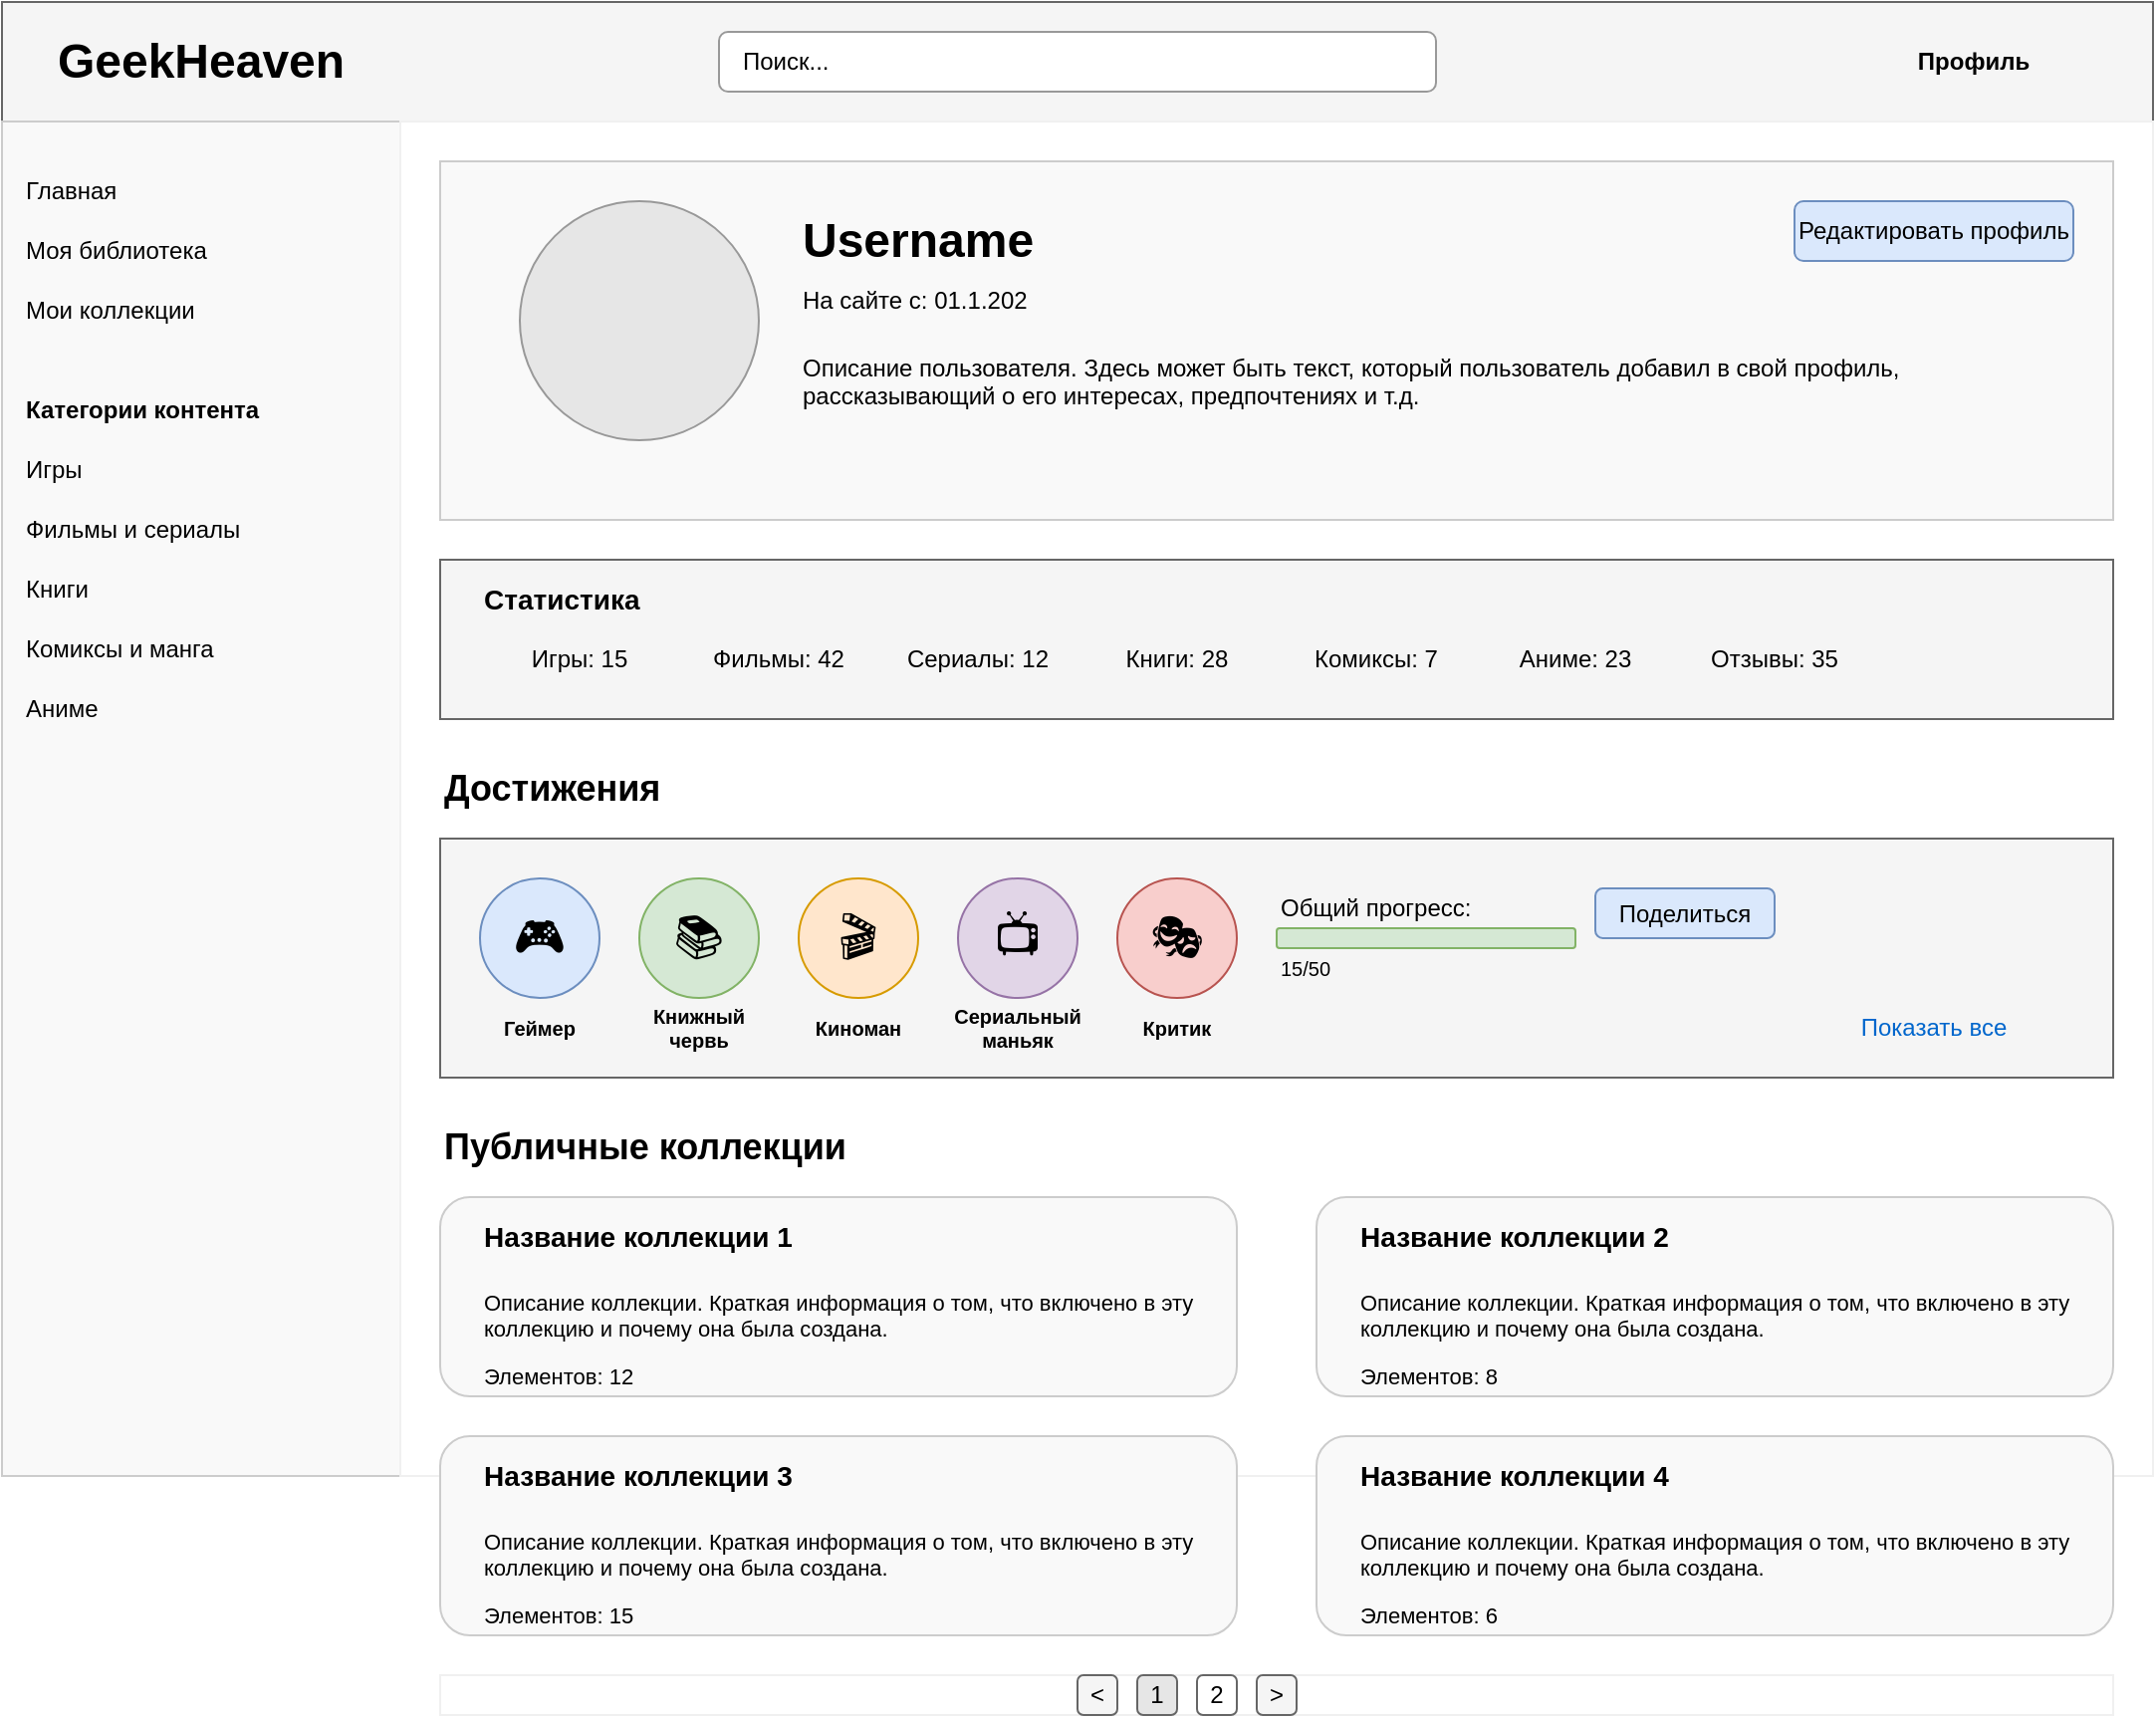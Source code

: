 <mxfile version="21.6.6">
  <diagram name="Страница профиля пользователя" id="user-profile-page">
    <mxGraphModel dx="1422" dy="798" grid="1" gridSize="10" guides="1" tooltips="1" connect="1" arrows="1" fold="1" page="1" pageScale="1" pageWidth="1169" pageHeight="827" math="0" shadow="0">
      <root>
        <mxCell id="0" />
        <mxCell id="1" parent="0" />
        <mxCell id="header" value="" style="rounded=0;whiteSpace=wrap;html=1;fillColor=#f5f5f5;strokeColor=#666666;fontColor=#333333;" vertex="1" parent="1">
          <mxGeometry x="40" y="40" width="1080" height="60" as="geometry" />
        </mxCell>
        <mxCell id="logo" value="GeekHeaven" style="text;html=1;strokeColor=none;fillColor=none;align=center;verticalAlign=middle;whiteSpace=wrap;rounded=0;fontStyle=1;fontSize=24;" vertex="1" parent="1">
          <mxGeometry x="60" y="55" width="160" height="30" as="geometry" />
        </mxCell>
        <mxCell id="search" value="Поиск..." style="rounded=1;whiteSpace=wrap;html=1;align=left;spacingLeft=10;fillColor=#ffffff;strokeColor=#999999;" vertex="1" parent="1">
          <mxGeometry x="400" y="55" width="360" height="30" as="geometry" />
        </mxCell>
        <mxCell id="profile" value="Профиль" style="text;html=1;strokeColor=none;fillColor=none;align=center;verticalAlign=middle;whiteSpace=wrap;rounded=0;fontStyle=1" vertex="1" parent="1">
          <mxGeometry x="1000" y="55" width="60" height="30" as="geometry" />
        </mxCell>
        <mxCell id="nav" value="" style="rounded=0;whiteSpace=wrap;html=1;fillColor=#f9f9f9;strokeColor=#cccccc;" vertex="1" parent="1">
          <mxGeometry x="40" y="100" width="200" height="680" as="geometry" />
        </mxCell>
        <mxCell id="nav_dashboard" value="Главная" style="text;html=1;strokeColor=none;fillColor=none;align=left;verticalAlign=middle;whiteSpace=wrap;rounded=0;spacingLeft=10;" vertex="1" parent="1">
          <mxGeometry x="40" y="120" width="200" height="30" as="geometry" />
        </mxCell>
        <mxCell id="nav_library" value="Моя библиотека" style="text;html=1;strokeColor=none;fillColor=none;align=left;verticalAlign=middle;whiteSpace=wrap;rounded=0;spacingLeft=10;" vertex="1" parent="1">
          <mxGeometry x="40" y="150" width="200" height="30" as="geometry" />
        </mxCell>
        <mxCell id="nav_collections" value="Мои коллекции" style="text;html=1;strokeColor=none;fillColor=none;align=left;verticalAlign=middle;whiteSpace=wrap;rounded=0;spacingLeft=10;" vertex="1" parent="1">
          <mxGeometry x="40" y="180" width="200" height="30" as="geometry" />
        </mxCell>
        <mxCell id="nav_categories" value="Категории контента" style="text;html=1;strokeColor=none;fillColor=none;align=left;verticalAlign=middle;whiteSpace=wrap;rounded=0;fontStyle=1;spacingLeft=10;" vertex="1" parent="1">
          <mxGeometry x="40" y="230" width="200" height="30" as="geometry" />
        </mxCell>
        <mxCell id="nav_games" value="Игры" style="text;html=1;strokeColor=none;fillColor=none;align=left;verticalAlign=middle;whiteSpace=wrap;rounded=0;spacingLeft=10;" vertex="1" parent="1">
          <mxGeometry x="40" y="260" width="200" height="30" as="geometry" />
        </mxCell>
        <mxCell id="nav_movies" value="Фильмы и сериалы" style="text;html=1;strokeColor=none;fillColor=none;align=left;verticalAlign=middle;whiteSpace=wrap;rounded=0;spacingLeft=10;" vertex="1" parent="1">
          <mxGeometry x="40" y="290" width="200" height="30" as="geometry" />
        </mxCell>
        <mxCell id="nav_books" value="Книги" style="text;html=1;strokeColor=none;fillColor=none;align=left;verticalAlign=middle;whiteSpace=wrap;rounded=0;spacingLeft=10;" vertex="1" parent="1">
          <mxGeometry x="40" y="320" width="200" height="30" as="geometry" />
        </mxCell>
        <mxCell id="nav_comics" value="Комиксы и манга" style="text;html=1;strokeColor=none;fillColor=none;align=left;verticalAlign=middle;whiteSpace=wrap;rounded=0;spacingLeft=10;" vertex="1" parent="1">
          <mxGeometry x="40" y="350" width="200" height="30" as="geometry" />
        </mxCell>
        <mxCell id="nav_anime" value="Аниме" style="text;html=1;strokeColor=none;fillColor=none;align=left;verticalAlign=middle;whiteSpace=wrap;rounded=0;spacingLeft=10;" vertex="1" parent="1">
          <mxGeometry x="40" y="380" width="200" height="30" as="geometry" />
        </mxCell>
        <mxCell id="content" value="" style="rounded=0;whiteSpace=wrap;html=1;fillColor=#ffffff;strokeColor=#f0f0f0;" vertex="1" parent="1">
          <mxGeometry x="240" y="100" width="880" height="680" as="geometry" />
        </mxCell>
        <mxCell id="profile_header" value="" style="rounded=0;whiteSpace=wrap;html=1;fillColor=#f9f9f9;strokeColor=#cccccc;" vertex="1" parent="1">
          <mxGeometry x="260" y="120" width="840" height="180" as="geometry" />
        </mxCell>
        <mxCell id="profile_avatar" value="" style="ellipse;whiteSpace=wrap;html=1;aspect=fixed;fillColor=#e6e6e6;strokeColor=#999999;" vertex="1" parent="1">
          <mxGeometry x="300" y="140" width="120" height="120" as="geometry" />
        </mxCell>
        <mxCell id="profile_username" value="Username" style="text;html=1;strokeColor=none;fillColor=none;align=left;verticalAlign=middle;whiteSpace=wrap;rounded=0;fontStyle=1;fontSize=24;" vertex="1" parent="1">
          <mxGeometry x="440" y="140" width="300" height="40" as="geometry" />
        </mxCell>
        <mxCell id="profile_joined" value="На сайте с: 01.1.202" style="text;html=1;strokeColor=none;fillColor=none;align=left;verticalAlign=middle;whiteSpace=wrap;rounded=0;" vertex="1" parent="1">
          <mxGeometry x="440" y="180" width="200" height="20" as="geometry" />
        </mxCell>
        <mxCell id="profile_description" value="Описание пользователя. Здесь может быть текст, который пользователь добавил в свой профиль, рассказывающий о его интересах, предпочтениях и т.д." style="text;html=1;strokeColor=none;fillColor=none;align=left;verticalAlign=top;whiteSpace=wrap;rounded=0;" vertex="1" parent="1">
          <mxGeometry x="440" y="210" width="640" height="60" as="geometry" />
        </mxCell>
        <mxCell id="profile_edit_button" value="Редактировать профиль" style="rounded=1;whiteSpace=wrap;html=1;fillColor=#dae8fc;strokeColor=#6c8ebf;" vertex="1" parent="1">
          <mxGeometry x="940" y="140" width="140" height="30" as="geometry" />
        </mxCell>
        <mxCell id="profile_stats" value="" style="rounded=0;whiteSpace=wrap;html=1;fillColor=#f5f5f5;strokeColor=#666666;" vertex="1" parent="1">
          <mxGeometry x="260" y="320" width="840" height="80" as="geometry" />
        </mxCell>
        <mxCell id="stats_title" value="Статистика" style="text;html=1;strokeColor=none;fillColor=none;align=left;verticalAlign=middle;whiteSpace=wrap;rounded=0;fontStyle=1;fontSize=14;" vertex="1" parent="1">
          <mxGeometry x="280" y="330" width="100" height="20" as="geometry" />
        </mxCell>
        <mxCell id="stats_games" value="Игры: 15" style="text;html=1;strokeColor=none;fillColor=none;align=center;verticalAlign=middle;whiteSpace=wrap;rounded=0;" vertex="1" parent="1">
          <mxGeometry x="280" y="360" width="100" height="20" as="geometry" />
        </mxCell>
        <mxCell id="stats_movies" value="Фильмы: 42" style="text;html=1;strokeColor=none;fillColor=none;align=center;verticalAlign=middle;whiteSpace=wrap;rounded=0;" vertex="1" parent="1">
          <mxGeometry x="380" y="360" width="100" height="20" as="geometry" />
        </mxCell>
        <mxCell id="stats_series" value="Сериалы: 12" style="text;html=1;strokeColor=none;fillColor=none;align=center;verticalAlign=middle;whiteSpace=wrap;rounded=0;" vertex="1" parent="1">
          <mxGeometry x="480" y="360" width="100" height="20" as="geometry" />
        </mxCell>
        <mxCell id="stats_books" value="Книги: 28" style="text;html=1;strokeColor=none;fillColor=none;align=center;verticalAlign=middle;whiteSpace=wrap;rounded=0;" vertex="1" parent="1">
          <mxGeometry x="580" y="360" width="100" height="20" as="geometry" />
        </mxCell>
        <mxCell id="stats_comics" value="Комиксы: 7" style="text;html=1;strokeColor=none;fillColor=none;align=center;verticalAlign=middle;whiteSpace=wrap;rounded=0;" vertex="1" parent="1">
          <mxGeometry x="680" y="360" width="100" height="20" as="geometry" />
        </mxCell>
        <mxCell id="stats_anime" value="Аниме: 23" style="text;html=1;strokeColor=none;fillColor=none;align=center;verticalAlign=middle;whiteSpace=wrap;rounded=0;" vertex="1" parent="1">
          <mxGeometry x="780" y="360" width="100" height="20" as="geometry" />
        </mxCell>
        <mxCell id="stats_reviews" value="Отзывы: 35" style="text;html=1;strokeColor=none;fillColor=none;align=center;verticalAlign=middle;whiteSpace=wrap;rounded=0;" vertex="1" parent="1">
          <mxGeometry x="880" y="360" width="100" height="20" as="geometry" />
        </mxCell>
        <mxCell id="achievements_title" value="Достижения" style="text;html=1;strokeColor=none;fillColor=none;align=left;verticalAlign=middle;whiteSpace=wrap;rounded=0;fontStyle=1;fontSize=18;" vertex="1" parent="1">
          <mxGeometry x="260" y="420" width="300" height="30" as="geometry" />
        </mxCell>
        <mxCell id="achievements_container" value="" style="rounded=0;whiteSpace=wrap;html=1;fillColor=#f5f5f5;strokeColor=#666666;" vertex="1" parent="1">
          <mxGeometry x="260" y="460" width="840" height="120" as="geometry" />
        </mxCell>
        <mxCell id="achievement_1" value="" style="ellipse;whiteSpace=wrap;html=1;aspect=fixed;fillColor=#dae8fc;strokeColor=#6c8ebf;" vertex="1" parent="1">
          <mxGeometry x="280" y="480" width="60" height="60" as="geometry" />
        </mxCell>
        <mxCell id="achievement_1_icon" value="🎮" style="text;html=1;strokeColor=none;fillColor=none;align=center;verticalAlign=middle;whiteSpace=wrap;rounded=0;fontSize=24;" vertex="1" parent="1">
          <mxGeometry x="280" y="495" width="60" height="30" as="geometry" />
        </mxCell>
        <mxCell id="achievement_1_title" value="Геймер" style="text;html=1;strokeColor=none;fillColor=none;align=center;verticalAlign=middle;whiteSpace=wrap;rounded=0;fontStyle=1;fontSize=10;" vertex="1" parent="1">
          <mxGeometry x="280" y="545" width="60" height="20" as="geometry" />
        </mxCell>
        <mxCell id="achievement_2" value="" style="ellipse;whiteSpace=wrap;html=1;aspect=fixed;fillColor=#d5e8d4;strokeColor=#82b366;" vertex="1" parent="1">
          <mxGeometry x="360" y="480" width="60" height="60" as="geometry" />
        </mxCell>
        <mxCell id="achievement_2_icon" value="📚" style="text;html=1;strokeColor=none;fillColor=none;align=center;verticalAlign=middle;whiteSpace=wrap;rounded=0;fontSize=24;" vertex="1" parent="1">
          <mxGeometry x="360" y="495" width="60" height="30" as="geometry" />
        </mxCell>
        <mxCell id="achievement_2_title" value="Книжный червь" style="text;html=1;strokeColor=none;fillColor=none;align=center;verticalAlign=middle;whiteSpace=wrap;rounded=0;fontStyle=1;fontSize=10;" vertex="1" parent="1">
          <mxGeometry x="360" y="545" width="60" height="20" as="geometry" />
        </mxCell>
        <mxCell id="achievement_3" value="" style="ellipse;whiteSpace=wrap;html=1;aspect=fixed;fillColor=#ffe6cc;strokeColor=#d79b00;" vertex="1" parent="1">
          <mxGeometry x="440" y="480" width="60" height="60" as="geometry" />
        </mxCell>
        <mxCell id="achievement_3_icon" value="🎬" style="text;html=1;strokeColor=none;fillColor=none;align=center;verticalAlign=middle;whiteSpace=wrap;rounded=0;fontSize=24;" vertex="1" parent="1">
          <mxGeometry x="440" y="495" width="60" height="30" as="geometry" />
        </mxCell>
        <mxCell id="achievement_3_title" value="Киноман" style="text;html=1;strokeColor=none;fillColor=none;align=center;verticalAlign=middle;whiteSpace=wrap;rounded=0;fontStyle=1;fontSize=10;" vertex="1" parent="1">
          <mxGeometry x="440" y="545" width="60" height="20" as="geometry" />
        </mxCell>
        <mxCell id="achievement_4" value="" style="ellipse;whiteSpace=wrap;html=1;aspect=fixed;fillColor=#e1d5e7;strokeColor=#9673a6;" vertex="1" parent="1">
          <mxGeometry x="520" y="480" width="60" height="60" as="geometry" />
        </mxCell>
        <mxCell id="achievement_4_icon" value="📺" style="text;html=1;strokeColor=none;fillColor=none;align=center;verticalAlign=middle;whiteSpace=wrap;rounded=0;fontSize=24;" vertex="1" parent="1">
          <mxGeometry x="520" y="495" width="60" height="30" as="geometry" />
        </mxCell>
        <mxCell id="achievement_4_title" value="Сериальный маньяк" style="text;html=1;strokeColor=none;fillColor=none;align=center;verticalAlign=middle;whiteSpace=wrap;rounded=0;fontStyle=1;fontSize=10;" vertex="1" parent="1">
          <mxGeometry x="520" y="545" width="60" height="20" as="geometry" />
        </mxCell>
        <mxCell id="achievement_5" value="" style="ellipse;whiteSpace=wrap;html=1;aspect=fixed;fillColor=#f8cecc;strokeColor=#b85450;" vertex="1" parent="1">
          <mxGeometry x="600" y="480" width="60" height="60" as="geometry" />
        </mxCell>
        <mxCell id="achievement_5_icon" value="🎭" style="text;html=1;strokeColor=none;fillColor=none;align=center;verticalAlign=middle;whiteSpace=wrap;rounded=0;fontSize=24;" vertex="1" parent="1">
          <mxGeometry x="600" y="495" width="60" height="30" as="geometry" />
        </mxCell>
        <mxCell id="achievement_5_title" value="Критик" style="text;html=1;strokeColor=none;fillColor=none;align=center;verticalAlign=middle;whiteSpace=wrap;rounded=0;fontStyle=1;fontSize=10;" vertex="1" parent="1">
          <mxGeometry x="600" y="545" width="60" height="20" as="geometry" />
        </mxCell>
        <mxCell id="achievement_more" value="Показать все" style="text;html=1;strokeColor=none;fillColor=none;align=center;verticalAlign=middle;whiteSpace=wrap;rounded=0;fontColor=#0066CC;" vertex="1" parent="1">
          <mxGeometry x="940" y="545" width="140" height="20" as="geometry" />
        </mxCell>
        <mxCell id="achievements_share" value="Поделиться" style="rounded=1;whiteSpace=wrap;html=1;fillColor=#dae8fc;strokeColor=#6c8ebf;" vertex="1" parent="1">
          <mxGeometry x="840" y="485" width="90" height="25" as="geometry" />
        </mxCell>
        <mxCell id="achievements_progress_label" value="Общий прогресс:" style="text;html=1;strokeColor=none;fillColor=none;align=left;verticalAlign=middle;whiteSpace=wrap;rounded=0;" vertex="1" parent="1">
          <mxGeometry x="680" y="485" width="100" height="20" as="geometry" />
        </mxCell>
        <mxCell id="achievements_progress_bar" value="" style="rounded=1;whiteSpace=wrap;html=1;fillColor=#d5e8d4;strokeColor=#82b366;" vertex="1" parent="1">
          <mxGeometry x="680" y="505" width="150" height="10" as="geometry" />
        </mxCell>
        <mxCell id="achievements_progress_value" value="15/50" style="text;html=1;strokeColor=none;fillColor=none;align=left;verticalAlign=middle;whiteSpace=wrap;rounded=0;fontSize=10;" vertex="1" parent="1">
          <mxGeometry x="680" y="515" width="100" height="20" as="geometry" />
        </mxCell>
        <mxCell id="collections_title" value="Публичные коллекции" style="text;html=1;strokeColor=none;fillColor=none;align=left;verticalAlign=middle;whiteSpace=wrap;rounded=0;fontStyle=1;fontSize=18;" vertex="1" parent="1">
          <mxGeometry x="260" y="600" width="300" height="30" as="geometry" />
        </mxCell>
        <mxCell id="collection_1" value="" style="rounded=1;whiteSpace=wrap;html=1;fillColor=#f9f9f9;strokeColor=#cccccc;" vertex="1" parent="1">
          <mxGeometry x="260" y="640" width="400" height="100" as="geometry" />
        </mxCell>
        <mxCell id="collection_1_title" value="Название коллекции 1" style="text;html=1;strokeColor=none;fillColor=none;align=left;verticalAlign=middle;whiteSpace=wrap;rounded=0;fontStyle=1;fontSize=14;" vertex="1" parent="1">
          <mxGeometry x="280" y="650" width="360" height="20" as="geometry" />
        </mxCell>
        <mxCell id="collection_1_desc" value="Описание коллекции. Краткая информация о том, что включено в эту коллекцию и почему она была создана." style="text;html=1;strokeColor=none;fillColor=none;align=left;verticalAlign=top;whiteSpace=wrap;rounded=0;fontSize=11;" vertex="1" parent="1">
          <mxGeometry x="280" y="680" width="360" height="40" as="geometry" />
        </mxCell>
        <mxCell id="collection_1_count" value="Элементов: 12" style="text;html=1;strokeColor=none;fillColor=none;align=left;verticalAlign=middle;whiteSpace=wrap;rounded=0;fontSize=11;" vertex="1" parent="1">
          <mxGeometry x="280" y="720" width="100" height="20" as="geometry" />
        </mxCell>
        <mxCell id="collection_2" value="" style="rounded=1;whiteSpace=wrap;html=1;fillColor=#f9f9f9;strokeColor=#cccccc;" vertex="1" parent="1">
          <mxGeometry x="700" y="640" width="400" height="100" as="geometry" />
        </mxCell>
        <mxCell id="collection_2_title" value="Название коллекции 2" style="text;html=1;strokeColor=none;fillColor=none;align=left;verticalAlign=middle;whiteSpace=wrap;rounded=0;fontStyle=1;fontSize=14;" vertex="1" parent="1">
          <mxGeometry x="720" y="650" width="360" height="20" as="geometry" />
        </mxCell>
        <mxCell id="collection_2_desc" value="Описание коллекции. Краткая информация о том, что включено в эту коллекцию и почему она была создана." style="text;html=1;strokeColor=none;fillColor=none;align=left;verticalAlign=top;whiteSpace=wrap;rounded=0;fontSize=11;" vertex="1" parent="1">
          <mxGeometry x="720" y="680" width="360" height="40" as="geometry" />
        </mxCell>
        <mxCell id="collection_2_count" value="Элементов: 8" style="text;html=1;strokeColor=none;fillColor=none;align=left;verticalAlign=middle;whiteSpace=wrap;rounded=0;fontSize=11;" vertex="1" parent="1">
          <mxGeometry x="720" y="720" width="100" height="20" as="geometry" />
        </mxCell>
        <mxCell id="collection_3" value="" style="rounded=1;whiteSpace=wrap;html=1;fillColor=#f9f9f9;strokeColor=#cccccc;" vertex="1" parent="1">
          <mxGeometry x="260" y="760" width="400" height="100" as="geometry" />
        </mxCell>
        <mxCell id="collection_3_title" value="Название коллекции 3" style="text;html=1;strokeColor=none;fillColor=none;align=left;verticalAlign=middle;whiteSpace=wrap;rounded=0;fontStyle=1;fontSize=14;" vertex="1" parent="1">
          <mxGeometry x="280" y="770" width="360" height="20" as="geometry" />
        </mxCell>
        <mxCell id="collection_3_desc" value="Описание коллекции. Краткая информация о том, что включено в эту коллекцию и почему она была создана." style="text;html=1;strokeColor=none;fillColor=none;align=left;verticalAlign=top;whiteSpace=wrap;rounded=0;fontSize=11;" vertex="1" parent="1">
          <mxGeometry x="280" y="800" width="360" height="40" as="geometry" />
        </mxCell>
        <mxCell id="collection_3_count" value="Элементов: 15" style="text;html=1;strokeColor=none;fillColor=none;align=left;verticalAlign=middle;whiteSpace=wrap;rounded=0;fontSize=11;" vertex="1" parent="1">
          <mxGeometry x="280" y="840" width="100" height="20" as="geometry" />
        </mxCell>
        <mxCell id="collection_4" value="" style="rounded=1;whiteSpace=wrap;html=1;fillColor=#f9f9f9;strokeColor=#cccccc;" vertex="1" parent="1">
          <mxGeometry x="700" y="760" width="400" height="100" as="geometry" />
        </mxCell>
        <mxCell id="collection_4_title" value="Название коллекции 4" style="text;html=1;strokeColor=none;fillColor=none;align=left;verticalAlign=middle;whiteSpace=wrap;rounded=0;fontStyle=1;fontSize=14;" vertex="1" parent="1">
          <mxGeometry x="720" y="770" width="360" height="20" as="geometry" />
        </mxCell>
        <mxCell id="collection_4_desc" value="Описание коллекции. Краткая информация о том, что включено в эту коллекцию и почему она была создана." style="text;html=1;strokeColor=none;fillColor=none;align=left;verticalAlign=top;whiteSpace=wrap;rounded=0;fontSize=11;" vertex="1" parent="1">
          <mxGeometry x="720" y="800" width="360" height="40" as="geometry" />
        </mxCell>
        <mxCell id="collection_4_count" value="Элементов: 6" style="text;html=1;strokeColor=none;fillColor=none;align=left;verticalAlign=middle;whiteSpace=wrap;rounded=0;fontSize=11;" vertex="1" parent="1">
          <mxGeometry x="720" y="840" width="100" height="20" as="geometry" />
        </mxCell>
        <mxCell id="pagination" value="" style="rounded=0;whiteSpace=wrap;html=1;fillColor=#ffffff;strokeColor=#f0f0f0;" vertex="1" parent="1">
          <mxGeometry x="260" y="880" width="840" height="20" as="geometry" />
        </mxCell>
        <mxCell id="page_prev" value="&lt;" style="rounded=1;whiteSpace=wrap;html=1;fillColor=#f5f5f5;strokeColor=#666666;" vertex="1" parent="1">
          <mxGeometry x="580" y="880" width="20" height="20" as="geometry" />
        </mxCell>
        <mxCell id="page_1" value="1" style="rounded=1;whiteSpace=wrap;html=1;fillColor=#e6e6e6;strokeColor=#666666;" vertex="1" parent="1">
          <mxGeometry x="610" y="880" width="20" height="20" as="geometry" />
        </mxCell>
        <mxCell id="page_2" value="2" style="rounded=1;whiteSpace=wrap;html=1;fillColor=#ffffff;strokeColor=#666666;" vertex="1" parent="1">
          <mxGeometry x="640" y="880" width="20" height="20" as="geometry" />
        </mxCell>
        <mxCell id="page_next" value="&gt;" style="rounded=1;whiteSpace=wrap;html=1;fillColor=#f5f5f5;strokeColor=#666666;" vertex="1" parent="1">
          <mxGeometry x="670" y="880" width="20" height="20" as="geometry" />
        </mxCell>
      </root>
    </mxGraphModel>
  </diagram>
</mxfile>